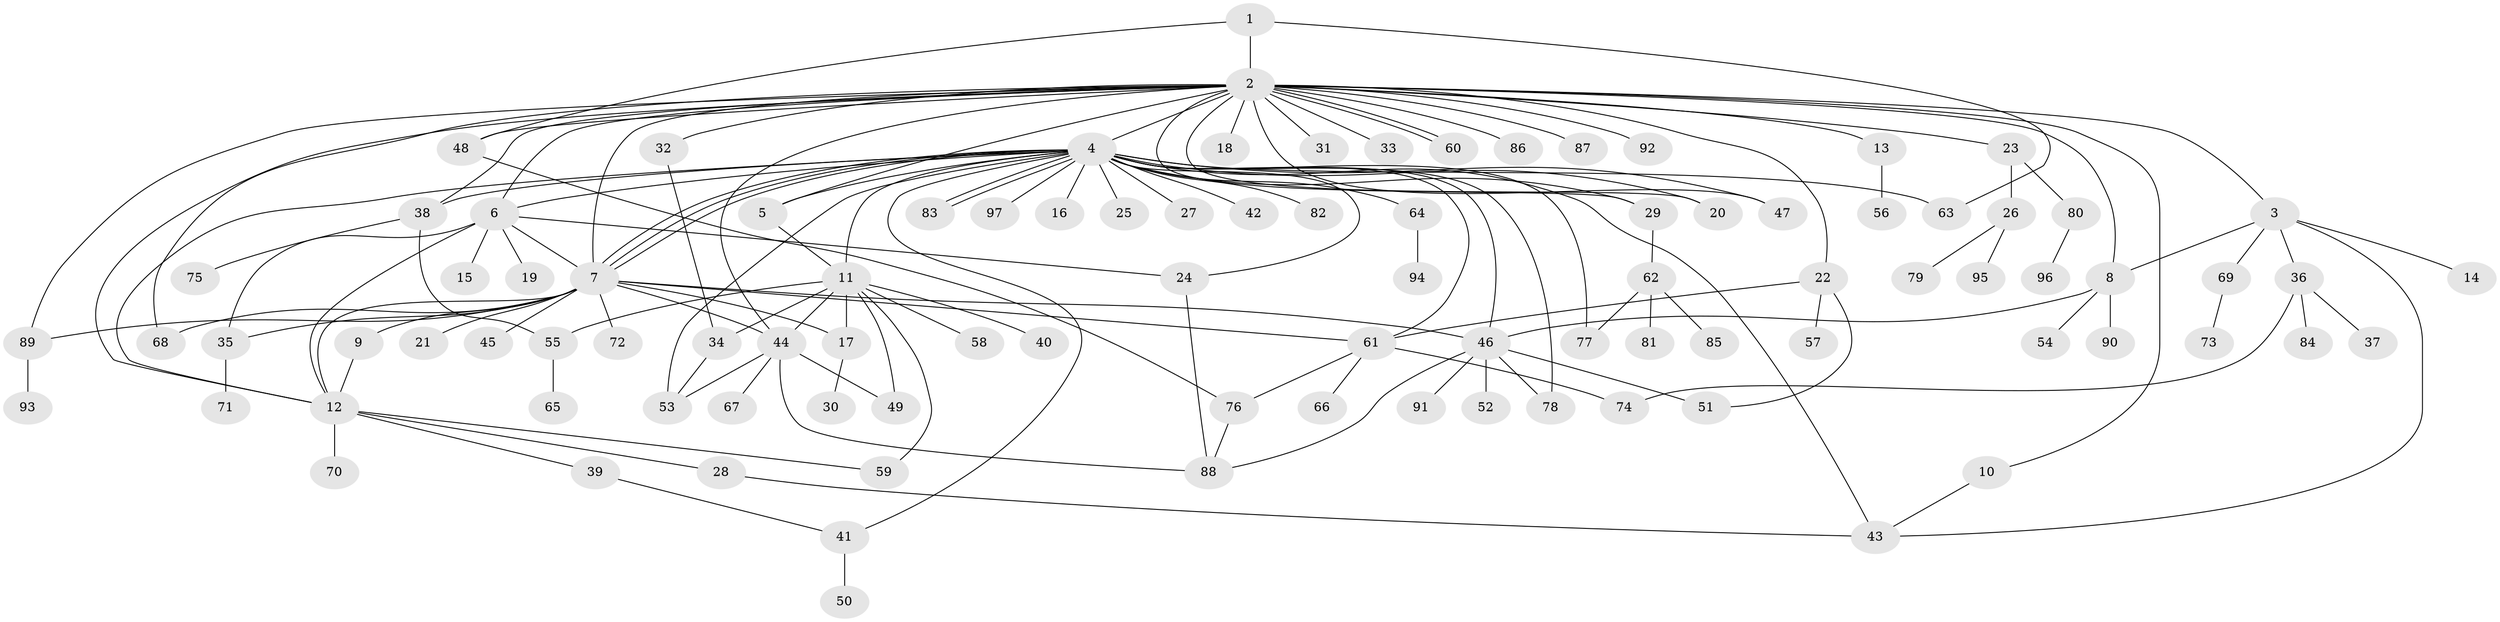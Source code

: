 // coarse degree distribution, {20: 0.02631578947368421, 5: 0.02631578947368421, 18: 0.02631578947368421, 3: 0.07894736842105263, 2: 0.21052631578947367, 1: 0.5263157894736842, 6: 0.02631578947368421, 4: 0.07894736842105263}
// Generated by graph-tools (version 1.1) at 2025/18/03/04/25 18:18:09]
// undirected, 97 vertices, 145 edges
graph export_dot {
graph [start="1"]
  node [color=gray90,style=filled];
  1;
  2;
  3;
  4;
  5;
  6;
  7;
  8;
  9;
  10;
  11;
  12;
  13;
  14;
  15;
  16;
  17;
  18;
  19;
  20;
  21;
  22;
  23;
  24;
  25;
  26;
  27;
  28;
  29;
  30;
  31;
  32;
  33;
  34;
  35;
  36;
  37;
  38;
  39;
  40;
  41;
  42;
  43;
  44;
  45;
  46;
  47;
  48;
  49;
  50;
  51;
  52;
  53;
  54;
  55;
  56;
  57;
  58;
  59;
  60;
  61;
  62;
  63;
  64;
  65;
  66;
  67;
  68;
  69;
  70;
  71;
  72;
  73;
  74;
  75;
  76;
  77;
  78;
  79;
  80;
  81;
  82;
  83;
  84;
  85;
  86;
  87;
  88;
  89;
  90;
  91;
  92;
  93;
  94;
  95;
  96;
  97;
  1 -- 2;
  1 -- 48;
  1 -- 63;
  2 -- 3;
  2 -- 4;
  2 -- 5;
  2 -- 6;
  2 -- 7;
  2 -- 8;
  2 -- 10;
  2 -- 12;
  2 -- 13;
  2 -- 18;
  2 -- 20;
  2 -- 22;
  2 -- 23;
  2 -- 29;
  2 -- 31;
  2 -- 32;
  2 -- 33;
  2 -- 38;
  2 -- 44;
  2 -- 47;
  2 -- 48;
  2 -- 60;
  2 -- 60;
  2 -- 68;
  2 -- 86;
  2 -- 87;
  2 -- 89;
  2 -- 92;
  3 -- 8;
  3 -- 14;
  3 -- 36;
  3 -- 43;
  3 -- 69;
  4 -- 5;
  4 -- 6;
  4 -- 7;
  4 -- 7;
  4 -- 7;
  4 -- 11;
  4 -- 12;
  4 -- 16;
  4 -- 20;
  4 -- 24;
  4 -- 25;
  4 -- 27;
  4 -- 29;
  4 -- 38;
  4 -- 41;
  4 -- 42;
  4 -- 43;
  4 -- 46;
  4 -- 47;
  4 -- 53;
  4 -- 61;
  4 -- 63;
  4 -- 64;
  4 -- 77;
  4 -- 78;
  4 -- 82;
  4 -- 83;
  4 -- 83;
  4 -- 97;
  5 -- 11;
  6 -- 7;
  6 -- 12;
  6 -- 15;
  6 -- 19;
  6 -- 24;
  6 -- 35;
  7 -- 9;
  7 -- 12;
  7 -- 17;
  7 -- 21;
  7 -- 35;
  7 -- 44;
  7 -- 45;
  7 -- 46;
  7 -- 61;
  7 -- 68;
  7 -- 72;
  7 -- 89;
  8 -- 46;
  8 -- 54;
  8 -- 90;
  9 -- 12;
  10 -- 43;
  11 -- 17;
  11 -- 34;
  11 -- 40;
  11 -- 44;
  11 -- 49;
  11 -- 55;
  11 -- 58;
  11 -- 59;
  12 -- 28;
  12 -- 39;
  12 -- 59;
  12 -- 70;
  13 -- 56;
  17 -- 30;
  22 -- 51;
  22 -- 57;
  22 -- 61;
  23 -- 26;
  23 -- 80;
  24 -- 88;
  26 -- 79;
  26 -- 95;
  28 -- 43;
  29 -- 62;
  32 -- 34;
  34 -- 53;
  35 -- 71;
  36 -- 37;
  36 -- 74;
  36 -- 84;
  38 -- 55;
  38 -- 75;
  39 -- 41;
  41 -- 50;
  44 -- 49;
  44 -- 53;
  44 -- 67;
  44 -- 88;
  46 -- 51;
  46 -- 52;
  46 -- 78;
  46 -- 88;
  46 -- 91;
  48 -- 76;
  55 -- 65;
  61 -- 66;
  61 -- 74;
  61 -- 76;
  62 -- 77;
  62 -- 81;
  62 -- 85;
  64 -- 94;
  69 -- 73;
  76 -- 88;
  80 -- 96;
  89 -- 93;
}

